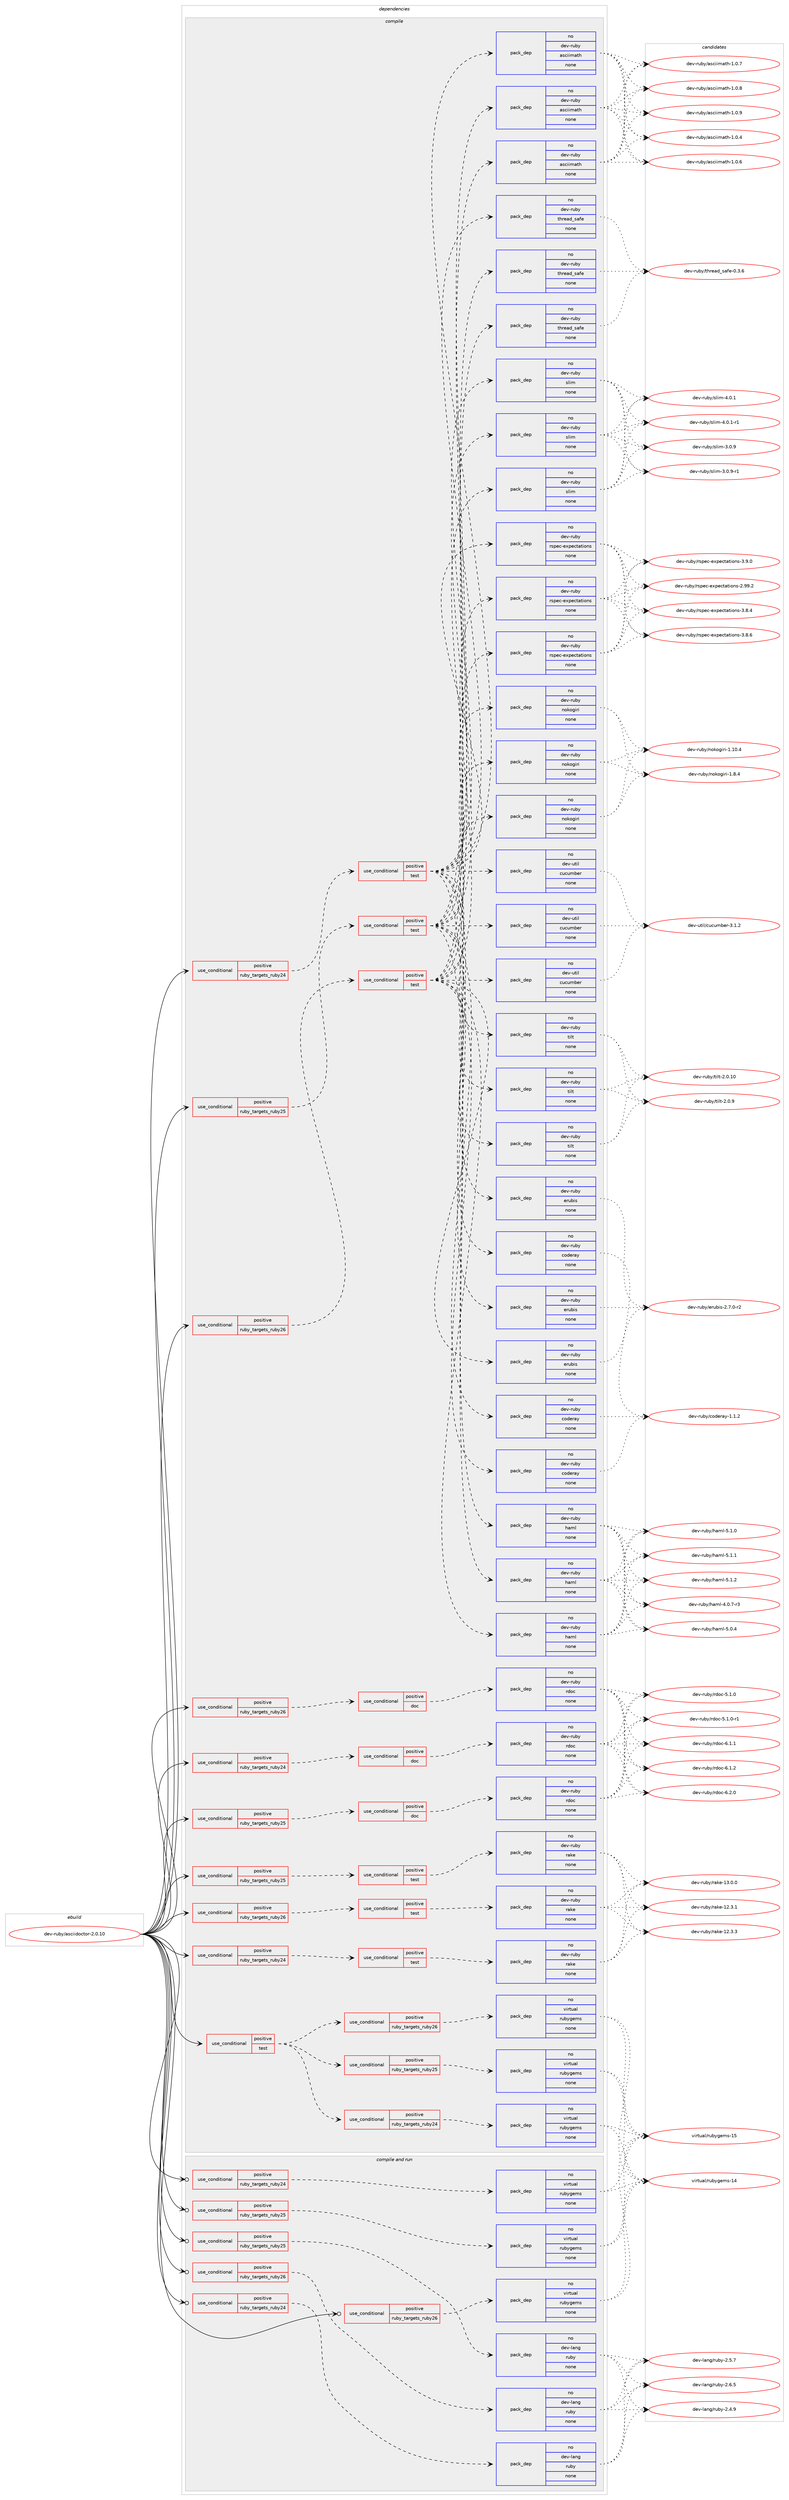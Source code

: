 digraph prolog {

# *************
# Graph options
# *************

newrank=true;
concentrate=true;
compound=true;
graph [rankdir=LR,fontname=Helvetica,fontsize=10,ranksep=1.5];#, ranksep=2.5, nodesep=0.2];
edge  [arrowhead=vee];
node  [fontname=Helvetica,fontsize=10];

# **********
# The ebuild
# **********

subgraph cluster_leftcol {
color=gray;
rank=same;
label=<<i>ebuild</i>>;
id [label="dev-ruby/asciidoctor-2.0.10", color=red, width=4, href="../dev-ruby/asciidoctor-2.0.10.svg"];
}

# ****************
# The dependencies
# ****************

subgraph cluster_midcol {
color=gray;
label=<<i>dependencies</i>>;
subgraph cluster_compile {
fillcolor="#eeeeee";
style=filled;
label=<<i>compile</i>>;
subgraph cond158098 {
dependency676983 [label=<<TABLE BORDER="0" CELLBORDER="1" CELLSPACING="0" CELLPADDING="4"><TR><TD ROWSPAN="3" CELLPADDING="10">use_conditional</TD></TR><TR><TD>positive</TD></TR><TR><TD>ruby_targets_ruby24</TD></TR></TABLE>>, shape=none, color=red];
subgraph cond158099 {
dependency676984 [label=<<TABLE BORDER="0" CELLBORDER="1" CELLSPACING="0" CELLPADDING="4"><TR><TD ROWSPAN="3" CELLPADDING="10">use_conditional</TD></TR><TR><TD>positive</TD></TR><TR><TD>doc</TD></TR></TABLE>>, shape=none, color=red];
subgraph pack506931 {
dependency676985 [label=<<TABLE BORDER="0" CELLBORDER="1" CELLSPACING="0" CELLPADDING="4" WIDTH="220"><TR><TD ROWSPAN="6" CELLPADDING="30">pack_dep</TD></TR><TR><TD WIDTH="110">no</TD></TR><TR><TD>dev-ruby</TD></TR><TR><TD>rdoc</TD></TR><TR><TD>none</TD></TR><TR><TD></TD></TR></TABLE>>, shape=none, color=blue];
}
dependency676984:e -> dependency676985:w [weight=20,style="dashed",arrowhead="vee"];
}
dependency676983:e -> dependency676984:w [weight=20,style="dashed",arrowhead="vee"];
}
id:e -> dependency676983:w [weight=20,style="solid",arrowhead="vee"];
subgraph cond158100 {
dependency676986 [label=<<TABLE BORDER="0" CELLBORDER="1" CELLSPACING="0" CELLPADDING="4"><TR><TD ROWSPAN="3" CELLPADDING="10">use_conditional</TD></TR><TR><TD>positive</TD></TR><TR><TD>ruby_targets_ruby24</TD></TR></TABLE>>, shape=none, color=red];
subgraph cond158101 {
dependency676987 [label=<<TABLE BORDER="0" CELLBORDER="1" CELLSPACING="0" CELLPADDING="4"><TR><TD ROWSPAN="3" CELLPADDING="10">use_conditional</TD></TR><TR><TD>positive</TD></TR><TR><TD>test</TD></TR></TABLE>>, shape=none, color=red];
subgraph pack506932 {
dependency676988 [label=<<TABLE BORDER="0" CELLBORDER="1" CELLSPACING="0" CELLPADDING="4" WIDTH="220"><TR><TD ROWSPAN="6" CELLPADDING="30">pack_dep</TD></TR><TR><TD WIDTH="110">no</TD></TR><TR><TD>dev-ruby</TD></TR><TR><TD>rake</TD></TR><TR><TD>none</TD></TR><TR><TD></TD></TR></TABLE>>, shape=none, color=blue];
}
dependency676987:e -> dependency676988:w [weight=20,style="dashed",arrowhead="vee"];
}
dependency676986:e -> dependency676987:w [weight=20,style="dashed",arrowhead="vee"];
}
id:e -> dependency676986:w [weight=20,style="solid",arrowhead="vee"];
subgraph cond158102 {
dependency676989 [label=<<TABLE BORDER="0" CELLBORDER="1" CELLSPACING="0" CELLPADDING="4"><TR><TD ROWSPAN="3" CELLPADDING="10">use_conditional</TD></TR><TR><TD>positive</TD></TR><TR><TD>ruby_targets_ruby24</TD></TR></TABLE>>, shape=none, color=red];
subgraph cond158103 {
dependency676990 [label=<<TABLE BORDER="0" CELLBORDER="1" CELLSPACING="0" CELLPADDING="4"><TR><TD ROWSPAN="3" CELLPADDING="10">use_conditional</TD></TR><TR><TD>positive</TD></TR><TR><TD>test</TD></TR></TABLE>>, shape=none, color=red];
subgraph pack506933 {
dependency676991 [label=<<TABLE BORDER="0" CELLBORDER="1" CELLSPACING="0" CELLPADDING="4" WIDTH="220"><TR><TD ROWSPAN="6" CELLPADDING="30">pack_dep</TD></TR><TR><TD WIDTH="110">no</TD></TR><TR><TD>dev-util</TD></TR><TR><TD>cucumber</TD></TR><TR><TD>none</TD></TR><TR><TD></TD></TR></TABLE>>, shape=none, color=blue];
}
dependency676990:e -> dependency676991:w [weight=20,style="dashed",arrowhead="vee"];
subgraph pack506934 {
dependency676992 [label=<<TABLE BORDER="0" CELLBORDER="1" CELLSPACING="0" CELLPADDING="4" WIDTH="220"><TR><TD ROWSPAN="6" CELLPADDING="30">pack_dep</TD></TR><TR><TD WIDTH="110">no</TD></TR><TR><TD>dev-ruby</TD></TR><TR><TD>rspec-expectations</TD></TR><TR><TD>none</TD></TR><TR><TD></TD></TR></TABLE>>, shape=none, color=blue];
}
dependency676990:e -> dependency676992:w [weight=20,style="dashed",arrowhead="vee"];
subgraph pack506935 {
dependency676993 [label=<<TABLE BORDER="0" CELLBORDER="1" CELLSPACING="0" CELLPADDING="4" WIDTH="220"><TR><TD ROWSPAN="6" CELLPADDING="30">pack_dep</TD></TR><TR><TD WIDTH="110">no</TD></TR><TR><TD>dev-ruby</TD></TR><TR><TD>asciimath</TD></TR><TR><TD>none</TD></TR><TR><TD></TD></TR></TABLE>>, shape=none, color=blue];
}
dependency676990:e -> dependency676993:w [weight=20,style="dashed",arrowhead="vee"];
subgraph pack506936 {
dependency676994 [label=<<TABLE BORDER="0" CELLBORDER="1" CELLSPACING="0" CELLPADDING="4" WIDTH="220"><TR><TD ROWSPAN="6" CELLPADDING="30">pack_dep</TD></TR><TR><TD WIDTH="110">no</TD></TR><TR><TD>dev-ruby</TD></TR><TR><TD>coderay</TD></TR><TR><TD>none</TD></TR><TR><TD></TD></TR></TABLE>>, shape=none, color=blue];
}
dependency676990:e -> dependency676994:w [weight=20,style="dashed",arrowhead="vee"];
subgraph pack506937 {
dependency676995 [label=<<TABLE BORDER="0" CELLBORDER="1" CELLSPACING="0" CELLPADDING="4" WIDTH="220"><TR><TD ROWSPAN="6" CELLPADDING="30">pack_dep</TD></TR><TR><TD WIDTH="110">no</TD></TR><TR><TD>dev-ruby</TD></TR><TR><TD>erubis</TD></TR><TR><TD>none</TD></TR><TR><TD></TD></TR></TABLE>>, shape=none, color=blue];
}
dependency676990:e -> dependency676995:w [weight=20,style="dashed",arrowhead="vee"];
subgraph pack506938 {
dependency676996 [label=<<TABLE BORDER="0" CELLBORDER="1" CELLSPACING="0" CELLPADDING="4" WIDTH="220"><TR><TD ROWSPAN="6" CELLPADDING="30">pack_dep</TD></TR><TR><TD WIDTH="110">no</TD></TR><TR><TD>dev-ruby</TD></TR><TR><TD>haml</TD></TR><TR><TD>none</TD></TR><TR><TD></TD></TR></TABLE>>, shape=none, color=blue];
}
dependency676990:e -> dependency676996:w [weight=20,style="dashed",arrowhead="vee"];
subgraph pack506939 {
dependency676997 [label=<<TABLE BORDER="0" CELLBORDER="1" CELLSPACING="0" CELLPADDING="4" WIDTH="220"><TR><TD ROWSPAN="6" CELLPADDING="30">pack_dep</TD></TR><TR><TD WIDTH="110">no</TD></TR><TR><TD>dev-ruby</TD></TR><TR><TD>nokogiri</TD></TR><TR><TD>none</TD></TR><TR><TD></TD></TR></TABLE>>, shape=none, color=blue];
}
dependency676990:e -> dependency676997:w [weight=20,style="dashed",arrowhead="vee"];
subgraph pack506940 {
dependency676998 [label=<<TABLE BORDER="0" CELLBORDER="1" CELLSPACING="0" CELLPADDING="4" WIDTH="220"><TR><TD ROWSPAN="6" CELLPADDING="30">pack_dep</TD></TR><TR><TD WIDTH="110">no</TD></TR><TR><TD>dev-ruby</TD></TR><TR><TD>slim</TD></TR><TR><TD>none</TD></TR><TR><TD></TD></TR></TABLE>>, shape=none, color=blue];
}
dependency676990:e -> dependency676998:w [weight=20,style="dashed",arrowhead="vee"];
subgraph pack506941 {
dependency676999 [label=<<TABLE BORDER="0" CELLBORDER="1" CELLSPACING="0" CELLPADDING="4" WIDTH="220"><TR><TD ROWSPAN="6" CELLPADDING="30">pack_dep</TD></TR><TR><TD WIDTH="110">no</TD></TR><TR><TD>dev-ruby</TD></TR><TR><TD>thread_safe</TD></TR><TR><TD>none</TD></TR><TR><TD></TD></TR></TABLE>>, shape=none, color=blue];
}
dependency676990:e -> dependency676999:w [weight=20,style="dashed",arrowhead="vee"];
subgraph pack506942 {
dependency677000 [label=<<TABLE BORDER="0" CELLBORDER="1" CELLSPACING="0" CELLPADDING="4" WIDTH="220"><TR><TD ROWSPAN="6" CELLPADDING="30">pack_dep</TD></TR><TR><TD WIDTH="110">no</TD></TR><TR><TD>dev-ruby</TD></TR><TR><TD>tilt</TD></TR><TR><TD>none</TD></TR><TR><TD></TD></TR></TABLE>>, shape=none, color=blue];
}
dependency676990:e -> dependency677000:w [weight=20,style="dashed",arrowhead="vee"];
}
dependency676989:e -> dependency676990:w [weight=20,style="dashed",arrowhead="vee"];
}
id:e -> dependency676989:w [weight=20,style="solid",arrowhead="vee"];
subgraph cond158104 {
dependency677001 [label=<<TABLE BORDER="0" CELLBORDER="1" CELLSPACING="0" CELLPADDING="4"><TR><TD ROWSPAN="3" CELLPADDING="10">use_conditional</TD></TR><TR><TD>positive</TD></TR><TR><TD>ruby_targets_ruby25</TD></TR></TABLE>>, shape=none, color=red];
subgraph cond158105 {
dependency677002 [label=<<TABLE BORDER="0" CELLBORDER="1" CELLSPACING="0" CELLPADDING="4"><TR><TD ROWSPAN="3" CELLPADDING="10">use_conditional</TD></TR><TR><TD>positive</TD></TR><TR><TD>doc</TD></TR></TABLE>>, shape=none, color=red];
subgraph pack506943 {
dependency677003 [label=<<TABLE BORDER="0" CELLBORDER="1" CELLSPACING="0" CELLPADDING="4" WIDTH="220"><TR><TD ROWSPAN="6" CELLPADDING="30">pack_dep</TD></TR><TR><TD WIDTH="110">no</TD></TR><TR><TD>dev-ruby</TD></TR><TR><TD>rdoc</TD></TR><TR><TD>none</TD></TR><TR><TD></TD></TR></TABLE>>, shape=none, color=blue];
}
dependency677002:e -> dependency677003:w [weight=20,style="dashed",arrowhead="vee"];
}
dependency677001:e -> dependency677002:w [weight=20,style="dashed",arrowhead="vee"];
}
id:e -> dependency677001:w [weight=20,style="solid",arrowhead="vee"];
subgraph cond158106 {
dependency677004 [label=<<TABLE BORDER="0" CELLBORDER="1" CELLSPACING="0" CELLPADDING="4"><TR><TD ROWSPAN="3" CELLPADDING="10">use_conditional</TD></TR><TR><TD>positive</TD></TR><TR><TD>ruby_targets_ruby25</TD></TR></TABLE>>, shape=none, color=red];
subgraph cond158107 {
dependency677005 [label=<<TABLE BORDER="0" CELLBORDER="1" CELLSPACING="0" CELLPADDING="4"><TR><TD ROWSPAN="3" CELLPADDING="10">use_conditional</TD></TR><TR><TD>positive</TD></TR><TR><TD>test</TD></TR></TABLE>>, shape=none, color=red];
subgraph pack506944 {
dependency677006 [label=<<TABLE BORDER="0" CELLBORDER="1" CELLSPACING="0" CELLPADDING="4" WIDTH="220"><TR><TD ROWSPAN="6" CELLPADDING="30">pack_dep</TD></TR><TR><TD WIDTH="110">no</TD></TR><TR><TD>dev-ruby</TD></TR><TR><TD>rake</TD></TR><TR><TD>none</TD></TR><TR><TD></TD></TR></TABLE>>, shape=none, color=blue];
}
dependency677005:e -> dependency677006:w [weight=20,style="dashed",arrowhead="vee"];
}
dependency677004:e -> dependency677005:w [weight=20,style="dashed",arrowhead="vee"];
}
id:e -> dependency677004:w [weight=20,style="solid",arrowhead="vee"];
subgraph cond158108 {
dependency677007 [label=<<TABLE BORDER="0" CELLBORDER="1" CELLSPACING="0" CELLPADDING="4"><TR><TD ROWSPAN="3" CELLPADDING="10">use_conditional</TD></TR><TR><TD>positive</TD></TR><TR><TD>ruby_targets_ruby25</TD></TR></TABLE>>, shape=none, color=red];
subgraph cond158109 {
dependency677008 [label=<<TABLE BORDER="0" CELLBORDER="1" CELLSPACING="0" CELLPADDING="4"><TR><TD ROWSPAN="3" CELLPADDING="10">use_conditional</TD></TR><TR><TD>positive</TD></TR><TR><TD>test</TD></TR></TABLE>>, shape=none, color=red];
subgraph pack506945 {
dependency677009 [label=<<TABLE BORDER="0" CELLBORDER="1" CELLSPACING="0" CELLPADDING="4" WIDTH="220"><TR><TD ROWSPAN="6" CELLPADDING="30">pack_dep</TD></TR><TR><TD WIDTH="110">no</TD></TR><TR><TD>dev-util</TD></TR><TR><TD>cucumber</TD></TR><TR><TD>none</TD></TR><TR><TD></TD></TR></TABLE>>, shape=none, color=blue];
}
dependency677008:e -> dependency677009:w [weight=20,style="dashed",arrowhead="vee"];
subgraph pack506946 {
dependency677010 [label=<<TABLE BORDER="0" CELLBORDER="1" CELLSPACING="0" CELLPADDING="4" WIDTH="220"><TR><TD ROWSPAN="6" CELLPADDING="30">pack_dep</TD></TR><TR><TD WIDTH="110">no</TD></TR><TR><TD>dev-ruby</TD></TR><TR><TD>rspec-expectations</TD></TR><TR><TD>none</TD></TR><TR><TD></TD></TR></TABLE>>, shape=none, color=blue];
}
dependency677008:e -> dependency677010:w [weight=20,style="dashed",arrowhead="vee"];
subgraph pack506947 {
dependency677011 [label=<<TABLE BORDER="0" CELLBORDER="1" CELLSPACING="0" CELLPADDING="4" WIDTH="220"><TR><TD ROWSPAN="6" CELLPADDING="30">pack_dep</TD></TR><TR><TD WIDTH="110">no</TD></TR><TR><TD>dev-ruby</TD></TR><TR><TD>asciimath</TD></TR><TR><TD>none</TD></TR><TR><TD></TD></TR></TABLE>>, shape=none, color=blue];
}
dependency677008:e -> dependency677011:w [weight=20,style="dashed",arrowhead="vee"];
subgraph pack506948 {
dependency677012 [label=<<TABLE BORDER="0" CELLBORDER="1" CELLSPACING="0" CELLPADDING="4" WIDTH="220"><TR><TD ROWSPAN="6" CELLPADDING="30">pack_dep</TD></TR><TR><TD WIDTH="110">no</TD></TR><TR><TD>dev-ruby</TD></TR><TR><TD>coderay</TD></TR><TR><TD>none</TD></TR><TR><TD></TD></TR></TABLE>>, shape=none, color=blue];
}
dependency677008:e -> dependency677012:w [weight=20,style="dashed",arrowhead="vee"];
subgraph pack506949 {
dependency677013 [label=<<TABLE BORDER="0" CELLBORDER="1" CELLSPACING="0" CELLPADDING="4" WIDTH="220"><TR><TD ROWSPAN="6" CELLPADDING="30">pack_dep</TD></TR><TR><TD WIDTH="110">no</TD></TR><TR><TD>dev-ruby</TD></TR><TR><TD>erubis</TD></TR><TR><TD>none</TD></TR><TR><TD></TD></TR></TABLE>>, shape=none, color=blue];
}
dependency677008:e -> dependency677013:w [weight=20,style="dashed",arrowhead="vee"];
subgraph pack506950 {
dependency677014 [label=<<TABLE BORDER="0" CELLBORDER="1" CELLSPACING="0" CELLPADDING="4" WIDTH="220"><TR><TD ROWSPAN="6" CELLPADDING="30">pack_dep</TD></TR><TR><TD WIDTH="110">no</TD></TR><TR><TD>dev-ruby</TD></TR><TR><TD>haml</TD></TR><TR><TD>none</TD></TR><TR><TD></TD></TR></TABLE>>, shape=none, color=blue];
}
dependency677008:e -> dependency677014:w [weight=20,style="dashed",arrowhead="vee"];
subgraph pack506951 {
dependency677015 [label=<<TABLE BORDER="0" CELLBORDER="1" CELLSPACING="0" CELLPADDING="4" WIDTH="220"><TR><TD ROWSPAN="6" CELLPADDING="30">pack_dep</TD></TR><TR><TD WIDTH="110">no</TD></TR><TR><TD>dev-ruby</TD></TR><TR><TD>nokogiri</TD></TR><TR><TD>none</TD></TR><TR><TD></TD></TR></TABLE>>, shape=none, color=blue];
}
dependency677008:e -> dependency677015:w [weight=20,style="dashed",arrowhead="vee"];
subgraph pack506952 {
dependency677016 [label=<<TABLE BORDER="0" CELLBORDER="1" CELLSPACING="0" CELLPADDING="4" WIDTH="220"><TR><TD ROWSPAN="6" CELLPADDING="30">pack_dep</TD></TR><TR><TD WIDTH="110">no</TD></TR><TR><TD>dev-ruby</TD></TR><TR><TD>slim</TD></TR><TR><TD>none</TD></TR><TR><TD></TD></TR></TABLE>>, shape=none, color=blue];
}
dependency677008:e -> dependency677016:w [weight=20,style="dashed",arrowhead="vee"];
subgraph pack506953 {
dependency677017 [label=<<TABLE BORDER="0" CELLBORDER="1" CELLSPACING="0" CELLPADDING="4" WIDTH="220"><TR><TD ROWSPAN="6" CELLPADDING="30">pack_dep</TD></TR><TR><TD WIDTH="110">no</TD></TR><TR><TD>dev-ruby</TD></TR><TR><TD>thread_safe</TD></TR><TR><TD>none</TD></TR><TR><TD></TD></TR></TABLE>>, shape=none, color=blue];
}
dependency677008:e -> dependency677017:w [weight=20,style="dashed",arrowhead="vee"];
subgraph pack506954 {
dependency677018 [label=<<TABLE BORDER="0" CELLBORDER="1" CELLSPACING="0" CELLPADDING="4" WIDTH="220"><TR><TD ROWSPAN="6" CELLPADDING="30">pack_dep</TD></TR><TR><TD WIDTH="110">no</TD></TR><TR><TD>dev-ruby</TD></TR><TR><TD>tilt</TD></TR><TR><TD>none</TD></TR><TR><TD></TD></TR></TABLE>>, shape=none, color=blue];
}
dependency677008:e -> dependency677018:w [weight=20,style="dashed",arrowhead="vee"];
}
dependency677007:e -> dependency677008:w [weight=20,style="dashed",arrowhead="vee"];
}
id:e -> dependency677007:w [weight=20,style="solid",arrowhead="vee"];
subgraph cond158110 {
dependency677019 [label=<<TABLE BORDER="0" CELLBORDER="1" CELLSPACING="0" CELLPADDING="4"><TR><TD ROWSPAN="3" CELLPADDING="10">use_conditional</TD></TR><TR><TD>positive</TD></TR><TR><TD>ruby_targets_ruby26</TD></TR></TABLE>>, shape=none, color=red];
subgraph cond158111 {
dependency677020 [label=<<TABLE BORDER="0" CELLBORDER="1" CELLSPACING="0" CELLPADDING="4"><TR><TD ROWSPAN="3" CELLPADDING="10">use_conditional</TD></TR><TR><TD>positive</TD></TR><TR><TD>doc</TD></TR></TABLE>>, shape=none, color=red];
subgraph pack506955 {
dependency677021 [label=<<TABLE BORDER="0" CELLBORDER="1" CELLSPACING="0" CELLPADDING="4" WIDTH="220"><TR><TD ROWSPAN="6" CELLPADDING="30">pack_dep</TD></TR><TR><TD WIDTH="110">no</TD></TR><TR><TD>dev-ruby</TD></TR><TR><TD>rdoc</TD></TR><TR><TD>none</TD></TR><TR><TD></TD></TR></TABLE>>, shape=none, color=blue];
}
dependency677020:e -> dependency677021:w [weight=20,style="dashed",arrowhead="vee"];
}
dependency677019:e -> dependency677020:w [weight=20,style="dashed",arrowhead="vee"];
}
id:e -> dependency677019:w [weight=20,style="solid",arrowhead="vee"];
subgraph cond158112 {
dependency677022 [label=<<TABLE BORDER="0" CELLBORDER="1" CELLSPACING="0" CELLPADDING="4"><TR><TD ROWSPAN="3" CELLPADDING="10">use_conditional</TD></TR><TR><TD>positive</TD></TR><TR><TD>ruby_targets_ruby26</TD></TR></TABLE>>, shape=none, color=red];
subgraph cond158113 {
dependency677023 [label=<<TABLE BORDER="0" CELLBORDER="1" CELLSPACING="0" CELLPADDING="4"><TR><TD ROWSPAN="3" CELLPADDING="10">use_conditional</TD></TR><TR><TD>positive</TD></TR><TR><TD>test</TD></TR></TABLE>>, shape=none, color=red];
subgraph pack506956 {
dependency677024 [label=<<TABLE BORDER="0" CELLBORDER="1" CELLSPACING="0" CELLPADDING="4" WIDTH="220"><TR><TD ROWSPAN="6" CELLPADDING="30">pack_dep</TD></TR><TR><TD WIDTH="110">no</TD></TR><TR><TD>dev-ruby</TD></TR><TR><TD>rake</TD></TR><TR><TD>none</TD></TR><TR><TD></TD></TR></TABLE>>, shape=none, color=blue];
}
dependency677023:e -> dependency677024:w [weight=20,style="dashed",arrowhead="vee"];
}
dependency677022:e -> dependency677023:w [weight=20,style="dashed",arrowhead="vee"];
}
id:e -> dependency677022:w [weight=20,style="solid",arrowhead="vee"];
subgraph cond158114 {
dependency677025 [label=<<TABLE BORDER="0" CELLBORDER="1" CELLSPACING="0" CELLPADDING="4"><TR><TD ROWSPAN="3" CELLPADDING="10">use_conditional</TD></TR><TR><TD>positive</TD></TR><TR><TD>ruby_targets_ruby26</TD></TR></TABLE>>, shape=none, color=red];
subgraph cond158115 {
dependency677026 [label=<<TABLE BORDER="0" CELLBORDER="1" CELLSPACING="0" CELLPADDING="4"><TR><TD ROWSPAN="3" CELLPADDING="10">use_conditional</TD></TR><TR><TD>positive</TD></TR><TR><TD>test</TD></TR></TABLE>>, shape=none, color=red];
subgraph pack506957 {
dependency677027 [label=<<TABLE BORDER="0" CELLBORDER="1" CELLSPACING="0" CELLPADDING="4" WIDTH="220"><TR><TD ROWSPAN="6" CELLPADDING="30">pack_dep</TD></TR><TR><TD WIDTH="110">no</TD></TR><TR><TD>dev-util</TD></TR><TR><TD>cucumber</TD></TR><TR><TD>none</TD></TR><TR><TD></TD></TR></TABLE>>, shape=none, color=blue];
}
dependency677026:e -> dependency677027:w [weight=20,style="dashed",arrowhead="vee"];
subgraph pack506958 {
dependency677028 [label=<<TABLE BORDER="0" CELLBORDER="1" CELLSPACING="0" CELLPADDING="4" WIDTH="220"><TR><TD ROWSPAN="6" CELLPADDING="30">pack_dep</TD></TR><TR><TD WIDTH="110">no</TD></TR><TR><TD>dev-ruby</TD></TR><TR><TD>rspec-expectations</TD></TR><TR><TD>none</TD></TR><TR><TD></TD></TR></TABLE>>, shape=none, color=blue];
}
dependency677026:e -> dependency677028:w [weight=20,style="dashed",arrowhead="vee"];
subgraph pack506959 {
dependency677029 [label=<<TABLE BORDER="0" CELLBORDER="1" CELLSPACING="0" CELLPADDING="4" WIDTH="220"><TR><TD ROWSPAN="6" CELLPADDING="30">pack_dep</TD></TR><TR><TD WIDTH="110">no</TD></TR><TR><TD>dev-ruby</TD></TR><TR><TD>asciimath</TD></TR><TR><TD>none</TD></TR><TR><TD></TD></TR></TABLE>>, shape=none, color=blue];
}
dependency677026:e -> dependency677029:w [weight=20,style="dashed",arrowhead="vee"];
subgraph pack506960 {
dependency677030 [label=<<TABLE BORDER="0" CELLBORDER="1" CELLSPACING="0" CELLPADDING="4" WIDTH="220"><TR><TD ROWSPAN="6" CELLPADDING="30">pack_dep</TD></TR><TR><TD WIDTH="110">no</TD></TR><TR><TD>dev-ruby</TD></TR><TR><TD>coderay</TD></TR><TR><TD>none</TD></TR><TR><TD></TD></TR></TABLE>>, shape=none, color=blue];
}
dependency677026:e -> dependency677030:w [weight=20,style="dashed",arrowhead="vee"];
subgraph pack506961 {
dependency677031 [label=<<TABLE BORDER="0" CELLBORDER="1" CELLSPACING="0" CELLPADDING="4" WIDTH="220"><TR><TD ROWSPAN="6" CELLPADDING="30">pack_dep</TD></TR><TR><TD WIDTH="110">no</TD></TR><TR><TD>dev-ruby</TD></TR><TR><TD>erubis</TD></TR><TR><TD>none</TD></TR><TR><TD></TD></TR></TABLE>>, shape=none, color=blue];
}
dependency677026:e -> dependency677031:w [weight=20,style="dashed",arrowhead="vee"];
subgraph pack506962 {
dependency677032 [label=<<TABLE BORDER="0" CELLBORDER="1" CELLSPACING="0" CELLPADDING="4" WIDTH="220"><TR><TD ROWSPAN="6" CELLPADDING="30">pack_dep</TD></TR><TR><TD WIDTH="110">no</TD></TR><TR><TD>dev-ruby</TD></TR><TR><TD>haml</TD></TR><TR><TD>none</TD></TR><TR><TD></TD></TR></TABLE>>, shape=none, color=blue];
}
dependency677026:e -> dependency677032:w [weight=20,style="dashed",arrowhead="vee"];
subgraph pack506963 {
dependency677033 [label=<<TABLE BORDER="0" CELLBORDER="1" CELLSPACING="0" CELLPADDING="4" WIDTH="220"><TR><TD ROWSPAN="6" CELLPADDING="30">pack_dep</TD></TR><TR><TD WIDTH="110">no</TD></TR><TR><TD>dev-ruby</TD></TR><TR><TD>nokogiri</TD></TR><TR><TD>none</TD></TR><TR><TD></TD></TR></TABLE>>, shape=none, color=blue];
}
dependency677026:e -> dependency677033:w [weight=20,style="dashed",arrowhead="vee"];
subgraph pack506964 {
dependency677034 [label=<<TABLE BORDER="0" CELLBORDER="1" CELLSPACING="0" CELLPADDING="4" WIDTH="220"><TR><TD ROWSPAN="6" CELLPADDING="30">pack_dep</TD></TR><TR><TD WIDTH="110">no</TD></TR><TR><TD>dev-ruby</TD></TR><TR><TD>slim</TD></TR><TR><TD>none</TD></TR><TR><TD></TD></TR></TABLE>>, shape=none, color=blue];
}
dependency677026:e -> dependency677034:w [weight=20,style="dashed",arrowhead="vee"];
subgraph pack506965 {
dependency677035 [label=<<TABLE BORDER="0" CELLBORDER="1" CELLSPACING="0" CELLPADDING="4" WIDTH="220"><TR><TD ROWSPAN="6" CELLPADDING="30">pack_dep</TD></TR><TR><TD WIDTH="110">no</TD></TR><TR><TD>dev-ruby</TD></TR><TR><TD>thread_safe</TD></TR><TR><TD>none</TD></TR><TR><TD></TD></TR></TABLE>>, shape=none, color=blue];
}
dependency677026:e -> dependency677035:w [weight=20,style="dashed",arrowhead="vee"];
subgraph pack506966 {
dependency677036 [label=<<TABLE BORDER="0" CELLBORDER="1" CELLSPACING="0" CELLPADDING="4" WIDTH="220"><TR><TD ROWSPAN="6" CELLPADDING="30">pack_dep</TD></TR><TR><TD WIDTH="110">no</TD></TR><TR><TD>dev-ruby</TD></TR><TR><TD>tilt</TD></TR><TR><TD>none</TD></TR><TR><TD></TD></TR></TABLE>>, shape=none, color=blue];
}
dependency677026:e -> dependency677036:w [weight=20,style="dashed",arrowhead="vee"];
}
dependency677025:e -> dependency677026:w [weight=20,style="dashed",arrowhead="vee"];
}
id:e -> dependency677025:w [weight=20,style="solid",arrowhead="vee"];
subgraph cond158116 {
dependency677037 [label=<<TABLE BORDER="0" CELLBORDER="1" CELLSPACING="0" CELLPADDING="4"><TR><TD ROWSPAN="3" CELLPADDING="10">use_conditional</TD></TR><TR><TD>positive</TD></TR><TR><TD>test</TD></TR></TABLE>>, shape=none, color=red];
subgraph cond158117 {
dependency677038 [label=<<TABLE BORDER="0" CELLBORDER="1" CELLSPACING="0" CELLPADDING="4"><TR><TD ROWSPAN="3" CELLPADDING="10">use_conditional</TD></TR><TR><TD>positive</TD></TR><TR><TD>ruby_targets_ruby24</TD></TR></TABLE>>, shape=none, color=red];
subgraph pack506967 {
dependency677039 [label=<<TABLE BORDER="0" CELLBORDER="1" CELLSPACING="0" CELLPADDING="4" WIDTH="220"><TR><TD ROWSPAN="6" CELLPADDING="30">pack_dep</TD></TR><TR><TD WIDTH="110">no</TD></TR><TR><TD>virtual</TD></TR><TR><TD>rubygems</TD></TR><TR><TD>none</TD></TR><TR><TD></TD></TR></TABLE>>, shape=none, color=blue];
}
dependency677038:e -> dependency677039:w [weight=20,style="dashed",arrowhead="vee"];
}
dependency677037:e -> dependency677038:w [weight=20,style="dashed",arrowhead="vee"];
subgraph cond158118 {
dependency677040 [label=<<TABLE BORDER="0" CELLBORDER="1" CELLSPACING="0" CELLPADDING="4"><TR><TD ROWSPAN="3" CELLPADDING="10">use_conditional</TD></TR><TR><TD>positive</TD></TR><TR><TD>ruby_targets_ruby25</TD></TR></TABLE>>, shape=none, color=red];
subgraph pack506968 {
dependency677041 [label=<<TABLE BORDER="0" CELLBORDER="1" CELLSPACING="0" CELLPADDING="4" WIDTH="220"><TR><TD ROWSPAN="6" CELLPADDING="30">pack_dep</TD></TR><TR><TD WIDTH="110">no</TD></TR><TR><TD>virtual</TD></TR><TR><TD>rubygems</TD></TR><TR><TD>none</TD></TR><TR><TD></TD></TR></TABLE>>, shape=none, color=blue];
}
dependency677040:e -> dependency677041:w [weight=20,style="dashed",arrowhead="vee"];
}
dependency677037:e -> dependency677040:w [weight=20,style="dashed",arrowhead="vee"];
subgraph cond158119 {
dependency677042 [label=<<TABLE BORDER="0" CELLBORDER="1" CELLSPACING="0" CELLPADDING="4"><TR><TD ROWSPAN="3" CELLPADDING="10">use_conditional</TD></TR><TR><TD>positive</TD></TR><TR><TD>ruby_targets_ruby26</TD></TR></TABLE>>, shape=none, color=red];
subgraph pack506969 {
dependency677043 [label=<<TABLE BORDER="0" CELLBORDER="1" CELLSPACING="0" CELLPADDING="4" WIDTH="220"><TR><TD ROWSPAN="6" CELLPADDING="30">pack_dep</TD></TR><TR><TD WIDTH="110">no</TD></TR><TR><TD>virtual</TD></TR><TR><TD>rubygems</TD></TR><TR><TD>none</TD></TR><TR><TD></TD></TR></TABLE>>, shape=none, color=blue];
}
dependency677042:e -> dependency677043:w [weight=20,style="dashed",arrowhead="vee"];
}
dependency677037:e -> dependency677042:w [weight=20,style="dashed",arrowhead="vee"];
}
id:e -> dependency677037:w [weight=20,style="solid",arrowhead="vee"];
}
subgraph cluster_compileandrun {
fillcolor="#eeeeee";
style=filled;
label=<<i>compile and run</i>>;
subgraph cond158120 {
dependency677044 [label=<<TABLE BORDER="0" CELLBORDER="1" CELLSPACING="0" CELLPADDING="4"><TR><TD ROWSPAN="3" CELLPADDING="10">use_conditional</TD></TR><TR><TD>positive</TD></TR><TR><TD>ruby_targets_ruby24</TD></TR></TABLE>>, shape=none, color=red];
subgraph pack506970 {
dependency677045 [label=<<TABLE BORDER="0" CELLBORDER="1" CELLSPACING="0" CELLPADDING="4" WIDTH="220"><TR><TD ROWSPAN="6" CELLPADDING="30">pack_dep</TD></TR><TR><TD WIDTH="110">no</TD></TR><TR><TD>dev-lang</TD></TR><TR><TD>ruby</TD></TR><TR><TD>none</TD></TR><TR><TD></TD></TR></TABLE>>, shape=none, color=blue];
}
dependency677044:e -> dependency677045:w [weight=20,style="dashed",arrowhead="vee"];
}
id:e -> dependency677044:w [weight=20,style="solid",arrowhead="odotvee"];
subgraph cond158121 {
dependency677046 [label=<<TABLE BORDER="0" CELLBORDER="1" CELLSPACING="0" CELLPADDING="4"><TR><TD ROWSPAN="3" CELLPADDING="10">use_conditional</TD></TR><TR><TD>positive</TD></TR><TR><TD>ruby_targets_ruby24</TD></TR></TABLE>>, shape=none, color=red];
subgraph pack506971 {
dependency677047 [label=<<TABLE BORDER="0" CELLBORDER="1" CELLSPACING="0" CELLPADDING="4" WIDTH="220"><TR><TD ROWSPAN="6" CELLPADDING="30">pack_dep</TD></TR><TR><TD WIDTH="110">no</TD></TR><TR><TD>virtual</TD></TR><TR><TD>rubygems</TD></TR><TR><TD>none</TD></TR><TR><TD></TD></TR></TABLE>>, shape=none, color=blue];
}
dependency677046:e -> dependency677047:w [weight=20,style="dashed",arrowhead="vee"];
}
id:e -> dependency677046:w [weight=20,style="solid",arrowhead="odotvee"];
subgraph cond158122 {
dependency677048 [label=<<TABLE BORDER="0" CELLBORDER="1" CELLSPACING="0" CELLPADDING="4"><TR><TD ROWSPAN="3" CELLPADDING="10">use_conditional</TD></TR><TR><TD>positive</TD></TR><TR><TD>ruby_targets_ruby25</TD></TR></TABLE>>, shape=none, color=red];
subgraph pack506972 {
dependency677049 [label=<<TABLE BORDER="0" CELLBORDER="1" CELLSPACING="0" CELLPADDING="4" WIDTH="220"><TR><TD ROWSPAN="6" CELLPADDING="30">pack_dep</TD></TR><TR><TD WIDTH="110">no</TD></TR><TR><TD>dev-lang</TD></TR><TR><TD>ruby</TD></TR><TR><TD>none</TD></TR><TR><TD></TD></TR></TABLE>>, shape=none, color=blue];
}
dependency677048:e -> dependency677049:w [weight=20,style="dashed",arrowhead="vee"];
}
id:e -> dependency677048:w [weight=20,style="solid",arrowhead="odotvee"];
subgraph cond158123 {
dependency677050 [label=<<TABLE BORDER="0" CELLBORDER="1" CELLSPACING="0" CELLPADDING="4"><TR><TD ROWSPAN="3" CELLPADDING="10">use_conditional</TD></TR><TR><TD>positive</TD></TR><TR><TD>ruby_targets_ruby25</TD></TR></TABLE>>, shape=none, color=red];
subgraph pack506973 {
dependency677051 [label=<<TABLE BORDER="0" CELLBORDER="1" CELLSPACING="0" CELLPADDING="4" WIDTH="220"><TR><TD ROWSPAN="6" CELLPADDING="30">pack_dep</TD></TR><TR><TD WIDTH="110">no</TD></TR><TR><TD>virtual</TD></TR><TR><TD>rubygems</TD></TR><TR><TD>none</TD></TR><TR><TD></TD></TR></TABLE>>, shape=none, color=blue];
}
dependency677050:e -> dependency677051:w [weight=20,style="dashed",arrowhead="vee"];
}
id:e -> dependency677050:w [weight=20,style="solid",arrowhead="odotvee"];
subgraph cond158124 {
dependency677052 [label=<<TABLE BORDER="0" CELLBORDER="1" CELLSPACING="0" CELLPADDING="4"><TR><TD ROWSPAN="3" CELLPADDING="10">use_conditional</TD></TR><TR><TD>positive</TD></TR><TR><TD>ruby_targets_ruby26</TD></TR></TABLE>>, shape=none, color=red];
subgraph pack506974 {
dependency677053 [label=<<TABLE BORDER="0" CELLBORDER="1" CELLSPACING="0" CELLPADDING="4" WIDTH="220"><TR><TD ROWSPAN="6" CELLPADDING="30">pack_dep</TD></TR><TR><TD WIDTH="110">no</TD></TR><TR><TD>dev-lang</TD></TR><TR><TD>ruby</TD></TR><TR><TD>none</TD></TR><TR><TD></TD></TR></TABLE>>, shape=none, color=blue];
}
dependency677052:e -> dependency677053:w [weight=20,style="dashed",arrowhead="vee"];
}
id:e -> dependency677052:w [weight=20,style="solid",arrowhead="odotvee"];
subgraph cond158125 {
dependency677054 [label=<<TABLE BORDER="0" CELLBORDER="1" CELLSPACING="0" CELLPADDING="4"><TR><TD ROWSPAN="3" CELLPADDING="10">use_conditional</TD></TR><TR><TD>positive</TD></TR><TR><TD>ruby_targets_ruby26</TD></TR></TABLE>>, shape=none, color=red];
subgraph pack506975 {
dependency677055 [label=<<TABLE BORDER="0" CELLBORDER="1" CELLSPACING="0" CELLPADDING="4" WIDTH="220"><TR><TD ROWSPAN="6" CELLPADDING="30">pack_dep</TD></TR><TR><TD WIDTH="110">no</TD></TR><TR><TD>virtual</TD></TR><TR><TD>rubygems</TD></TR><TR><TD>none</TD></TR><TR><TD></TD></TR></TABLE>>, shape=none, color=blue];
}
dependency677054:e -> dependency677055:w [weight=20,style="dashed",arrowhead="vee"];
}
id:e -> dependency677054:w [weight=20,style="solid",arrowhead="odotvee"];
}
subgraph cluster_run {
fillcolor="#eeeeee";
style=filled;
label=<<i>run</i>>;
}
}

# **************
# The candidates
# **************

subgraph cluster_choices {
rank=same;
color=gray;
label=<<i>candidates</i>>;

subgraph choice506931 {
color=black;
nodesep=1;
choice10010111845114117981214711410011199455346494648 [label="dev-ruby/rdoc-5.1.0", color=red, width=4,href="../dev-ruby/rdoc-5.1.0.svg"];
choice100101118451141179812147114100111994553464946484511449 [label="dev-ruby/rdoc-5.1.0-r1", color=red, width=4,href="../dev-ruby/rdoc-5.1.0-r1.svg"];
choice10010111845114117981214711410011199455446494649 [label="dev-ruby/rdoc-6.1.1", color=red, width=4,href="../dev-ruby/rdoc-6.1.1.svg"];
choice10010111845114117981214711410011199455446494650 [label="dev-ruby/rdoc-6.1.2", color=red, width=4,href="../dev-ruby/rdoc-6.1.2.svg"];
choice10010111845114117981214711410011199455446504648 [label="dev-ruby/rdoc-6.2.0", color=red, width=4,href="../dev-ruby/rdoc-6.2.0.svg"];
dependency676985:e -> choice10010111845114117981214711410011199455346494648:w [style=dotted,weight="100"];
dependency676985:e -> choice100101118451141179812147114100111994553464946484511449:w [style=dotted,weight="100"];
dependency676985:e -> choice10010111845114117981214711410011199455446494649:w [style=dotted,weight="100"];
dependency676985:e -> choice10010111845114117981214711410011199455446494650:w [style=dotted,weight="100"];
dependency676985:e -> choice10010111845114117981214711410011199455446504648:w [style=dotted,weight="100"];
}
subgraph choice506932 {
color=black;
nodesep=1;
choice1001011184511411798121471149710710145495046514649 [label="dev-ruby/rake-12.3.1", color=red, width=4,href="../dev-ruby/rake-12.3.1.svg"];
choice1001011184511411798121471149710710145495046514651 [label="dev-ruby/rake-12.3.3", color=red, width=4,href="../dev-ruby/rake-12.3.3.svg"];
choice1001011184511411798121471149710710145495146484648 [label="dev-ruby/rake-13.0.0", color=red, width=4,href="../dev-ruby/rake-13.0.0.svg"];
dependency676988:e -> choice1001011184511411798121471149710710145495046514649:w [style=dotted,weight="100"];
dependency676988:e -> choice1001011184511411798121471149710710145495046514651:w [style=dotted,weight="100"];
dependency676988:e -> choice1001011184511411798121471149710710145495146484648:w [style=dotted,weight="100"];
}
subgraph choice506933 {
color=black;
nodesep=1;
choice1001011184511711610510847991179911710998101114455146494650 [label="dev-util/cucumber-3.1.2", color=red, width=4,href="../dev-util/cucumber-3.1.2.svg"];
dependency676991:e -> choice1001011184511711610510847991179911710998101114455146494650:w [style=dotted,weight="100"];
}
subgraph choice506934 {
color=black;
nodesep=1;
choice1001011184511411798121471141151121019945101120112101991169711610511111011545504657574650 [label="dev-ruby/rspec-expectations-2.99.2", color=red, width=4,href="../dev-ruby/rspec-expectations-2.99.2.svg"];
choice10010111845114117981214711411511210199451011201121019911697116105111110115455146564652 [label="dev-ruby/rspec-expectations-3.8.4", color=red, width=4,href="../dev-ruby/rspec-expectations-3.8.4.svg"];
choice10010111845114117981214711411511210199451011201121019911697116105111110115455146564654 [label="dev-ruby/rspec-expectations-3.8.6", color=red, width=4,href="../dev-ruby/rspec-expectations-3.8.6.svg"];
choice10010111845114117981214711411511210199451011201121019911697116105111110115455146574648 [label="dev-ruby/rspec-expectations-3.9.0", color=red, width=4,href="../dev-ruby/rspec-expectations-3.9.0.svg"];
dependency676992:e -> choice1001011184511411798121471141151121019945101120112101991169711610511111011545504657574650:w [style=dotted,weight="100"];
dependency676992:e -> choice10010111845114117981214711411511210199451011201121019911697116105111110115455146564652:w [style=dotted,weight="100"];
dependency676992:e -> choice10010111845114117981214711411511210199451011201121019911697116105111110115455146564654:w [style=dotted,weight="100"];
dependency676992:e -> choice10010111845114117981214711411511210199451011201121019911697116105111110115455146574648:w [style=dotted,weight="100"];
}
subgraph choice506935 {
color=black;
nodesep=1;
choice100101118451141179812147971159910510510997116104454946484652 [label="dev-ruby/asciimath-1.0.4", color=red, width=4,href="../dev-ruby/asciimath-1.0.4.svg"];
choice100101118451141179812147971159910510510997116104454946484654 [label="dev-ruby/asciimath-1.0.6", color=red, width=4,href="../dev-ruby/asciimath-1.0.6.svg"];
choice100101118451141179812147971159910510510997116104454946484655 [label="dev-ruby/asciimath-1.0.7", color=red, width=4,href="../dev-ruby/asciimath-1.0.7.svg"];
choice100101118451141179812147971159910510510997116104454946484656 [label="dev-ruby/asciimath-1.0.8", color=red, width=4,href="../dev-ruby/asciimath-1.0.8.svg"];
choice100101118451141179812147971159910510510997116104454946484657 [label="dev-ruby/asciimath-1.0.9", color=red, width=4,href="../dev-ruby/asciimath-1.0.9.svg"];
dependency676993:e -> choice100101118451141179812147971159910510510997116104454946484652:w [style=dotted,weight="100"];
dependency676993:e -> choice100101118451141179812147971159910510510997116104454946484654:w [style=dotted,weight="100"];
dependency676993:e -> choice100101118451141179812147971159910510510997116104454946484655:w [style=dotted,weight="100"];
dependency676993:e -> choice100101118451141179812147971159910510510997116104454946484656:w [style=dotted,weight="100"];
dependency676993:e -> choice100101118451141179812147971159910510510997116104454946484657:w [style=dotted,weight="100"];
}
subgraph choice506936 {
color=black;
nodesep=1;
choice1001011184511411798121479911110010111497121454946494650 [label="dev-ruby/coderay-1.1.2", color=red, width=4,href="../dev-ruby/coderay-1.1.2.svg"];
dependency676994:e -> choice1001011184511411798121479911110010111497121454946494650:w [style=dotted,weight="100"];
}
subgraph choice506937 {
color=black;
nodesep=1;
choice100101118451141179812147101114117981051154550465546484511450 [label="dev-ruby/erubis-2.7.0-r2", color=red, width=4,href="../dev-ruby/erubis-2.7.0-r2.svg"];
dependency676995:e -> choice100101118451141179812147101114117981051154550465546484511450:w [style=dotted,weight="100"];
}
subgraph choice506938 {
color=black;
nodesep=1;
choice100101118451141179812147104971091084552464846554511451 [label="dev-ruby/haml-4.0.7-r3", color=red, width=4,href="../dev-ruby/haml-4.0.7-r3.svg"];
choice10010111845114117981214710497109108455346484652 [label="dev-ruby/haml-5.0.4", color=red, width=4,href="../dev-ruby/haml-5.0.4.svg"];
choice10010111845114117981214710497109108455346494648 [label="dev-ruby/haml-5.1.0", color=red, width=4,href="../dev-ruby/haml-5.1.0.svg"];
choice10010111845114117981214710497109108455346494649 [label="dev-ruby/haml-5.1.1", color=red, width=4,href="../dev-ruby/haml-5.1.1.svg"];
choice10010111845114117981214710497109108455346494650 [label="dev-ruby/haml-5.1.2", color=red, width=4,href="../dev-ruby/haml-5.1.2.svg"];
dependency676996:e -> choice100101118451141179812147104971091084552464846554511451:w [style=dotted,weight="100"];
dependency676996:e -> choice10010111845114117981214710497109108455346484652:w [style=dotted,weight="100"];
dependency676996:e -> choice10010111845114117981214710497109108455346494648:w [style=dotted,weight="100"];
dependency676996:e -> choice10010111845114117981214710497109108455346494649:w [style=dotted,weight="100"];
dependency676996:e -> choice10010111845114117981214710497109108455346494650:w [style=dotted,weight="100"];
}
subgraph choice506939 {
color=black;
nodesep=1;
choice10010111845114117981214711011110711110310511410545494649484652 [label="dev-ruby/nokogiri-1.10.4", color=red, width=4,href="../dev-ruby/nokogiri-1.10.4.svg"];
choice100101118451141179812147110111107111103105114105454946564652 [label="dev-ruby/nokogiri-1.8.4", color=red, width=4,href="../dev-ruby/nokogiri-1.8.4.svg"];
dependency676997:e -> choice10010111845114117981214711011110711110310511410545494649484652:w [style=dotted,weight="100"];
dependency676997:e -> choice100101118451141179812147110111107111103105114105454946564652:w [style=dotted,weight="100"];
}
subgraph choice506940 {
color=black;
nodesep=1;
choice100101118451141179812147115108105109455146484657 [label="dev-ruby/slim-3.0.9", color=red, width=4,href="../dev-ruby/slim-3.0.9.svg"];
choice1001011184511411798121471151081051094551464846574511449 [label="dev-ruby/slim-3.0.9-r1", color=red, width=4,href="../dev-ruby/slim-3.0.9-r1.svg"];
choice100101118451141179812147115108105109455246484649 [label="dev-ruby/slim-4.0.1", color=red, width=4,href="../dev-ruby/slim-4.0.1.svg"];
choice1001011184511411798121471151081051094552464846494511449 [label="dev-ruby/slim-4.0.1-r1", color=red, width=4,href="../dev-ruby/slim-4.0.1-r1.svg"];
dependency676998:e -> choice100101118451141179812147115108105109455146484657:w [style=dotted,weight="100"];
dependency676998:e -> choice1001011184511411798121471151081051094551464846574511449:w [style=dotted,weight="100"];
dependency676998:e -> choice100101118451141179812147115108105109455246484649:w [style=dotted,weight="100"];
dependency676998:e -> choice1001011184511411798121471151081051094552464846494511449:w [style=dotted,weight="100"];
}
subgraph choice506941 {
color=black;
nodesep=1;
choice100101118451141179812147116104114101971009511597102101454846514654 [label="dev-ruby/thread_safe-0.3.6", color=red, width=4,href="../dev-ruby/thread_safe-0.3.6.svg"];
dependency676999:e -> choice100101118451141179812147116104114101971009511597102101454846514654:w [style=dotted,weight="100"];
}
subgraph choice506942 {
color=black;
nodesep=1;
choice10010111845114117981214711610510811645504648464948 [label="dev-ruby/tilt-2.0.10", color=red, width=4,href="../dev-ruby/tilt-2.0.10.svg"];
choice100101118451141179812147116105108116455046484657 [label="dev-ruby/tilt-2.0.9", color=red, width=4,href="../dev-ruby/tilt-2.0.9.svg"];
dependency677000:e -> choice10010111845114117981214711610510811645504648464948:w [style=dotted,weight="100"];
dependency677000:e -> choice100101118451141179812147116105108116455046484657:w [style=dotted,weight="100"];
}
subgraph choice506943 {
color=black;
nodesep=1;
choice10010111845114117981214711410011199455346494648 [label="dev-ruby/rdoc-5.1.0", color=red, width=4,href="../dev-ruby/rdoc-5.1.0.svg"];
choice100101118451141179812147114100111994553464946484511449 [label="dev-ruby/rdoc-5.1.0-r1", color=red, width=4,href="../dev-ruby/rdoc-5.1.0-r1.svg"];
choice10010111845114117981214711410011199455446494649 [label="dev-ruby/rdoc-6.1.1", color=red, width=4,href="../dev-ruby/rdoc-6.1.1.svg"];
choice10010111845114117981214711410011199455446494650 [label="dev-ruby/rdoc-6.1.2", color=red, width=4,href="../dev-ruby/rdoc-6.1.2.svg"];
choice10010111845114117981214711410011199455446504648 [label="dev-ruby/rdoc-6.2.0", color=red, width=4,href="../dev-ruby/rdoc-6.2.0.svg"];
dependency677003:e -> choice10010111845114117981214711410011199455346494648:w [style=dotted,weight="100"];
dependency677003:e -> choice100101118451141179812147114100111994553464946484511449:w [style=dotted,weight="100"];
dependency677003:e -> choice10010111845114117981214711410011199455446494649:w [style=dotted,weight="100"];
dependency677003:e -> choice10010111845114117981214711410011199455446494650:w [style=dotted,weight="100"];
dependency677003:e -> choice10010111845114117981214711410011199455446504648:w [style=dotted,weight="100"];
}
subgraph choice506944 {
color=black;
nodesep=1;
choice1001011184511411798121471149710710145495046514649 [label="dev-ruby/rake-12.3.1", color=red, width=4,href="../dev-ruby/rake-12.3.1.svg"];
choice1001011184511411798121471149710710145495046514651 [label="dev-ruby/rake-12.3.3", color=red, width=4,href="../dev-ruby/rake-12.3.3.svg"];
choice1001011184511411798121471149710710145495146484648 [label="dev-ruby/rake-13.0.0", color=red, width=4,href="../dev-ruby/rake-13.0.0.svg"];
dependency677006:e -> choice1001011184511411798121471149710710145495046514649:w [style=dotted,weight="100"];
dependency677006:e -> choice1001011184511411798121471149710710145495046514651:w [style=dotted,weight="100"];
dependency677006:e -> choice1001011184511411798121471149710710145495146484648:w [style=dotted,weight="100"];
}
subgraph choice506945 {
color=black;
nodesep=1;
choice1001011184511711610510847991179911710998101114455146494650 [label="dev-util/cucumber-3.1.2", color=red, width=4,href="../dev-util/cucumber-3.1.2.svg"];
dependency677009:e -> choice1001011184511711610510847991179911710998101114455146494650:w [style=dotted,weight="100"];
}
subgraph choice506946 {
color=black;
nodesep=1;
choice1001011184511411798121471141151121019945101120112101991169711610511111011545504657574650 [label="dev-ruby/rspec-expectations-2.99.2", color=red, width=4,href="../dev-ruby/rspec-expectations-2.99.2.svg"];
choice10010111845114117981214711411511210199451011201121019911697116105111110115455146564652 [label="dev-ruby/rspec-expectations-3.8.4", color=red, width=4,href="../dev-ruby/rspec-expectations-3.8.4.svg"];
choice10010111845114117981214711411511210199451011201121019911697116105111110115455146564654 [label="dev-ruby/rspec-expectations-3.8.6", color=red, width=4,href="../dev-ruby/rspec-expectations-3.8.6.svg"];
choice10010111845114117981214711411511210199451011201121019911697116105111110115455146574648 [label="dev-ruby/rspec-expectations-3.9.0", color=red, width=4,href="../dev-ruby/rspec-expectations-3.9.0.svg"];
dependency677010:e -> choice1001011184511411798121471141151121019945101120112101991169711610511111011545504657574650:w [style=dotted,weight="100"];
dependency677010:e -> choice10010111845114117981214711411511210199451011201121019911697116105111110115455146564652:w [style=dotted,weight="100"];
dependency677010:e -> choice10010111845114117981214711411511210199451011201121019911697116105111110115455146564654:w [style=dotted,weight="100"];
dependency677010:e -> choice10010111845114117981214711411511210199451011201121019911697116105111110115455146574648:w [style=dotted,weight="100"];
}
subgraph choice506947 {
color=black;
nodesep=1;
choice100101118451141179812147971159910510510997116104454946484652 [label="dev-ruby/asciimath-1.0.4", color=red, width=4,href="../dev-ruby/asciimath-1.0.4.svg"];
choice100101118451141179812147971159910510510997116104454946484654 [label="dev-ruby/asciimath-1.0.6", color=red, width=4,href="../dev-ruby/asciimath-1.0.6.svg"];
choice100101118451141179812147971159910510510997116104454946484655 [label="dev-ruby/asciimath-1.0.7", color=red, width=4,href="../dev-ruby/asciimath-1.0.7.svg"];
choice100101118451141179812147971159910510510997116104454946484656 [label="dev-ruby/asciimath-1.0.8", color=red, width=4,href="../dev-ruby/asciimath-1.0.8.svg"];
choice100101118451141179812147971159910510510997116104454946484657 [label="dev-ruby/asciimath-1.0.9", color=red, width=4,href="../dev-ruby/asciimath-1.0.9.svg"];
dependency677011:e -> choice100101118451141179812147971159910510510997116104454946484652:w [style=dotted,weight="100"];
dependency677011:e -> choice100101118451141179812147971159910510510997116104454946484654:w [style=dotted,weight="100"];
dependency677011:e -> choice100101118451141179812147971159910510510997116104454946484655:w [style=dotted,weight="100"];
dependency677011:e -> choice100101118451141179812147971159910510510997116104454946484656:w [style=dotted,weight="100"];
dependency677011:e -> choice100101118451141179812147971159910510510997116104454946484657:w [style=dotted,weight="100"];
}
subgraph choice506948 {
color=black;
nodesep=1;
choice1001011184511411798121479911110010111497121454946494650 [label="dev-ruby/coderay-1.1.2", color=red, width=4,href="../dev-ruby/coderay-1.1.2.svg"];
dependency677012:e -> choice1001011184511411798121479911110010111497121454946494650:w [style=dotted,weight="100"];
}
subgraph choice506949 {
color=black;
nodesep=1;
choice100101118451141179812147101114117981051154550465546484511450 [label="dev-ruby/erubis-2.7.0-r2", color=red, width=4,href="../dev-ruby/erubis-2.7.0-r2.svg"];
dependency677013:e -> choice100101118451141179812147101114117981051154550465546484511450:w [style=dotted,weight="100"];
}
subgraph choice506950 {
color=black;
nodesep=1;
choice100101118451141179812147104971091084552464846554511451 [label="dev-ruby/haml-4.0.7-r3", color=red, width=4,href="../dev-ruby/haml-4.0.7-r3.svg"];
choice10010111845114117981214710497109108455346484652 [label="dev-ruby/haml-5.0.4", color=red, width=4,href="../dev-ruby/haml-5.0.4.svg"];
choice10010111845114117981214710497109108455346494648 [label="dev-ruby/haml-5.1.0", color=red, width=4,href="../dev-ruby/haml-5.1.0.svg"];
choice10010111845114117981214710497109108455346494649 [label="dev-ruby/haml-5.1.1", color=red, width=4,href="../dev-ruby/haml-5.1.1.svg"];
choice10010111845114117981214710497109108455346494650 [label="dev-ruby/haml-5.1.2", color=red, width=4,href="../dev-ruby/haml-5.1.2.svg"];
dependency677014:e -> choice100101118451141179812147104971091084552464846554511451:w [style=dotted,weight="100"];
dependency677014:e -> choice10010111845114117981214710497109108455346484652:w [style=dotted,weight="100"];
dependency677014:e -> choice10010111845114117981214710497109108455346494648:w [style=dotted,weight="100"];
dependency677014:e -> choice10010111845114117981214710497109108455346494649:w [style=dotted,weight="100"];
dependency677014:e -> choice10010111845114117981214710497109108455346494650:w [style=dotted,weight="100"];
}
subgraph choice506951 {
color=black;
nodesep=1;
choice10010111845114117981214711011110711110310511410545494649484652 [label="dev-ruby/nokogiri-1.10.4", color=red, width=4,href="../dev-ruby/nokogiri-1.10.4.svg"];
choice100101118451141179812147110111107111103105114105454946564652 [label="dev-ruby/nokogiri-1.8.4", color=red, width=4,href="../dev-ruby/nokogiri-1.8.4.svg"];
dependency677015:e -> choice10010111845114117981214711011110711110310511410545494649484652:w [style=dotted,weight="100"];
dependency677015:e -> choice100101118451141179812147110111107111103105114105454946564652:w [style=dotted,weight="100"];
}
subgraph choice506952 {
color=black;
nodesep=1;
choice100101118451141179812147115108105109455146484657 [label="dev-ruby/slim-3.0.9", color=red, width=4,href="../dev-ruby/slim-3.0.9.svg"];
choice1001011184511411798121471151081051094551464846574511449 [label="dev-ruby/slim-3.0.9-r1", color=red, width=4,href="../dev-ruby/slim-3.0.9-r1.svg"];
choice100101118451141179812147115108105109455246484649 [label="dev-ruby/slim-4.0.1", color=red, width=4,href="../dev-ruby/slim-4.0.1.svg"];
choice1001011184511411798121471151081051094552464846494511449 [label="dev-ruby/slim-4.0.1-r1", color=red, width=4,href="../dev-ruby/slim-4.0.1-r1.svg"];
dependency677016:e -> choice100101118451141179812147115108105109455146484657:w [style=dotted,weight="100"];
dependency677016:e -> choice1001011184511411798121471151081051094551464846574511449:w [style=dotted,weight="100"];
dependency677016:e -> choice100101118451141179812147115108105109455246484649:w [style=dotted,weight="100"];
dependency677016:e -> choice1001011184511411798121471151081051094552464846494511449:w [style=dotted,weight="100"];
}
subgraph choice506953 {
color=black;
nodesep=1;
choice100101118451141179812147116104114101971009511597102101454846514654 [label="dev-ruby/thread_safe-0.3.6", color=red, width=4,href="../dev-ruby/thread_safe-0.3.6.svg"];
dependency677017:e -> choice100101118451141179812147116104114101971009511597102101454846514654:w [style=dotted,weight="100"];
}
subgraph choice506954 {
color=black;
nodesep=1;
choice10010111845114117981214711610510811645504648464948 [label="dev-ruby/tilt-2.0.10", color=red, width=4,href="../dev-ruby/tilt-2.0.10.svg"];
choice100101118451141179812147116105108116455046484657 [label="dev-ruby/tilt-2.0.9", color=red, width=4,href="../dev-ruby/tilt-2.0.9.svg"];
dependency677018:e -> choice10010111845114117981214711610510811645504648464948:w [style=dotted,weight="100"];
dependency677018:e -> choice100101118451141179812147116105108116455046484657:w [style=dotted,weight="100"];
}
subgraph choice506955 {
color=black;
nodesep=1;
choice10010111845114117981214711410011199455346494648 [label="dev-ruby/rdoc-5.1.0", color=red, width=4,href="../dev-ruby/rdoc-5.1.0.svg"];
choice100101118451141179812147114100111994553464946484511449 [label="dev-ruby/rdoc-5.1.0-r1", color=red, width=4,href="../dev-ruby/rdoc-5.1.0-r1.svg"];
choice10010111845114117981214711410011199455446494649 [label="dev-ruby/rdoc-6.1.1", color=red, width=4,href="../dev-ruby/rdoc-6.1.1.svg"];
choice10010111845114117981214711410011199455446494650 [label="dev-ruby/rdoc-6.1.2", color=red, width=4,href="../dev-ruby/rdoc-6.1.2.svg"];
choice10010111845114117981214711410011199455446504648 [label="dev-ruby/rdoc-6.2.0", color=red, width=4,href="../dev-ruby/rdoc-6.2.0.svg"];
dependency677021:e -> choice10010111845114117981214711410011199455346494648:w [style=dotted,weight="100"];
dependency677021:e -> choice100101118451141179812147114100111994553464946484511449:w [style=dotted,weight="100"];
dependency677021:e -> choice10010111845114117981214711410011199455446494649:w [style=dotted,weight="100"];
dependency677021:e -> choice10010111845114117981214711410011199455446494650:w [style=dotted,weight="100"];
dependency677021:e -> choice10010111845114117981214711410011199455446504648:w [style=dotted,weight="100"];
}
subgraph choice506956 {
color=black;
nodesep=1;
choice1001011184511411798121471149710710145495046514649 [label="dev-ruby/rake-12.3.1", color=red, width=4,href="../dev-ruby/rake-12.3.1.svg"];
choice1001011184511411798121471149710710145495046514651 [label="dev-ruby/rake-12.3.3", color=red, width=4,href="../dev-ruby/rake-12.3.3.svg"];
choice1001011184511411798121471149710710145495146484648 [label="dev-ruby/rake-13.0.0", color=red, width=4,href="../dev-ruby/rake-13.0.0.svg"];
dependency677024:e -> choice1001011184511411798121471149710710145495046514649:w [style=dotted,weight="100"];
dependency677024:e -> choice1001011184511411798121471149710710145495046514651:w [style=dotted,weight="100"];
dependency677024:e -> choice1001011184511411798121471149710710145495146484648:w [style=dotted,weight="100"];
}
subgraph choice506957 {
color=black;
nodesep=1;
choice1001011184511711610510847991179911710998101114455146494650 [label="dev-util/cucumber-3.1.2", color=red, width=4,href="../dev-util/cucumber-3.1.2.svg"];
dependency677027:e -> choice1001011184511711610510847991179911710998101114455146494650:w [style=dotted,weight="100"];
}
subgraph choice506958 {
color=black;
nodesep=1;
choice1001011184511411798121471141151121019945101120112101991169711610511111011545504657574650 [label="dev-ruby/rspec-expectations-2.99.2", color=red, width=4,href="../dev-ruby/rspec-expectations-2.99.2.svg"];
choice10010111845114117981214711411511210199451011201121019911697116105111110115455146564652 [label="dev-ruby/rspec-expectations-3.8.4", color=red, width=4,href="../dev-ruby/rspec-expectations-3.8.4.svg"];
choice10010111845114117981214711411511210199451011201121019911697116105111110115455146564654 [label="dev-ruby/rspec-expectations-3.8.6", color=red, width=4,href="../dev-ruby/rspec-expectations-3.8.6.svg"];
choice10010111845114117981214711411511210199451011201121019911697116105111110115455146574648 [label="dev-ruby/rspec-expectations-3.9.0", color=red, width=4,href="../dev-ruby/rspec-expectations-3.9.0.svg"];
dependency677028:e -> choice1001011184511411798121471141151121019945101120112101991169711610511111011545504657574650:w [style=dotted,weight="100"];
dependency677028:e -> choice10010111845114117981214711411511210199451011201121019911697116105111110115455146564652:w [style=dotted,weight="100"];
dependency677028:e -> choice10010111845114117981214711411511210199451011201121019911697116105111110115455146564654:w [style=dotted,weight="100"];
dependency677028:e -> choice10010111845114117981214711411511210199451011201121019911697116105111110115455146574648:w [style=dotted,weight="100"];
}
subgraph choice506959 {
color=black;
nodesep=1;
choice100101118451141179812147971159910510510997116104454946484652 [label="dev-ruby/asciimath-1.0.4", color=red, width=4,href="../dev-ruby/asciimath-1.0.4.svg"];
choice100101118451141179812147971159910510510997116104454946484654 [label="dev-ruby/asciimath-1.0.6", color=red, width=4,href="../dev-ruby/asciimath-1.0.6.svg"];
choice100101118451141179812147971159910510510997116104454946484655 [label="dev-ruby/asciimath-1.0.7", color=red, width=4,href="../dev-ruby/asciimath-1.0.7.svg"];
choice100101118451141179812147971159910510510997116104454946484656 [label="dev-ruby/asciimath-1.0.8", color=red, width=4,href="../dev-ruby/asciimath-1.0.8.svg"];
choice100101118451141179812147971159910510510997116104454946484657 [label="dev-ruby/asciimath-1.0.9", color=red, width=4,href="../dev-ruby/asciimath-1.0.9.svg"];
dependency677029:e -> choice100101118451141179812147971159910510510997116104454946484652:w [style=dotted,weight="100"];
dependency677029:e -> choice100101118451141179812147971159910510510997116104454946484654:w [style=dotted,weight="100"];
dependency677029:e -> choice100101118451141179812147971159910510510997116104454946484655:w [style=dotted,weight="100"];
dependency677029:e -> choice100101118451141179812147971159910510510997116104454946484656:w [style=dotted,weight="100"];
dependency677029:e -> choice100101118451141179812147971159910510510997116104454946484657:w [style=dotted,weight="100"];
}
subgraph choice506960 {
color=black;
nodesep=1;
choice1001011184511411798121479911110010111497121454946494650 [label="dev-ruby/coderay-1.1.2", color=red, width=4,href="../dev-ruby/coderay-1.1.2.svg"];
dependency677030:e -> choice1001011184511411798121479911110010111497121454946494650:w [style=dotted,weight="100"];
}
subgraph choice506961 {
color=black;
nodesep=1;
choice100101118451141179812147101114117981051154550465546484511450 [label="dev-ruby/erubis-2.7.0-r2", color=red, width=4,href="../dev-ruby/erubis-2.7.0-r2.svg"];
dependency677031:e -> choice100101118451141179812147101114117981051154550465546484511450:w [style=dotted,weight="100"];
}
subgraph choice506962 {
color=black;
nodesep=1;
choice100101118451141179812147104971091084552464846554511451 [label="dev-ruby/haml-4.0.7-r3", color=red, width=4,href="../dev-ruby/haml-4.0.7-r3.svg"];
choice10010111845114117981214710497109108455346484652 [label="dev-ruby/haml-5.0.4", color=red, width=4,href="../dev-ruby/haml-5.0.4.svg"];
choice10010111845114117981214710497109108455346494648 [label="dev-ruby/haml-5.1.0", color=red, width=4,href="../dev-ruby/haml-5.1.0.svg"];
choice10010111845114117981214710497109108455346494649 [label="dev-ruby/haml-5.1.1", color=red, width=4,href="../dev-ruby/haml-5.1.1.svg"];
choice10010111845114117981214710497109108455346494650 [label="dev-ruby/haml-5.1.2", color=red, width=4,href="../dev-ruby/haml-5.1.2.svg"];
dependency677032:e -> choice100101118451141179812147104971091084552464846554511451:w [style=dotted,weight="100"];
dependency677032:e -> choice10010111845114117981214710497109108455346484652:w [style=dotted,weight="100"];
dependency677032:e -> choice10010111845114117981214710497109108455346494648:w [style=dotted,weight="100"];
dependency677032:e -> choice10010111845114117981214710497109108455346494649:w [style=dotted,weight="100"];
dependency677032:e -> choice10010111845114117981214710497109108455346494650:w [style=dotted,weight="100"];
}
subgraph choice506963 {
color=black;
nodesep=1;
choice10010111845114117981214711011110711110310511410545494649484652 [label="dev-ruby/nokogiri-1.10.4", color=red, width=4,href="../dev-ruby/nokogiri-1.10.4.svg"];
choice100101118451141179812147110111107111103105114105454946564652 [label="dev-ruby/nokogiri-1.8.4", color=red, width=4,href="../dev-ruby/nokogiri-1.8.4.svg"];
dependency677033:e -> choice10010111845114117981214711011110711110310511410545494649484652:w [style=dotted,weight="100"];
dependency677033:e -> choice100101118451141179812147110111107111103105114105454946564652:w [style=dotted,weight="100"];
}
subgraph choice506964 {
color=black;
nodesep=1;
choice100101118451141179812147115108105109455146484657 [label="dev-ruby/slim-3.0.9", color=red, width=4,href="../dev-ruby/slim-3.0.9.svg"];
choice1001011184511411798121471151081051094551464846574511449 [label="dev-ruby/slim-3.0.9-r1", color=red, width=4,href="../dev-ruby/slim-3.0.9-r1.svg"];
choice100101118451141179812147115108105109455246484649 [label="dev-ruby/slim-4.0.1", color=red, width=4,href="../dev-ruby/slim-4.0.1.svg"];
choice1001011184511411798121471151081051094552464846494511449 [label="dev-ruby/slim-4.0.1-r1", color=red, width=4,href="../dev-ruby/slim-4.0.1-r1.svg"];
dependency677034:e -> choice100101118451141179812147115108105109455146484657:w [style=dotted,weight="100"];
dependency677034:e -> choice1001011184511411798121471151081051094551464846574511449:w [style=dotted,weight="100"];
dependency677034:e -> choice100101118451141179812147115108105109455246484649:w [style=dotted,weight="100"];
dependency677034:e -> choice1001011184511411798121471151081051094552464846494511449:w [style=dotted,weight="100"];
}
subgraph choice506965 {
color=black;
nodesep=1;
choice100101118451141179812147116104114101971009511597102101454846514654 [label="dev-ruby/thread_safe-0.3.6", color=red, width=4,href="../dev-ruby/thread_safe-0.3.6.svg"];
dependency677035:e -> choice100101118451141179812147116104114101971009511597102101454846514654:w [style=dotted,weight="100"];
}
subgraph choice506966 {
color=black;
nodesep=1;
choice10010111845114117981214711610510811645504648464948 [label="dev-ruby/tilt-2.0.10", color=red, width=4,href="../dev-ruby/tilt-2.0.10.svg"];
choice100101118451141179812147116105108116455046484657 [label="dev-ruby/tilt-2.0.9", color=red, width=4,href="../dev-ruby/tilt-2.0.9.svg"];
dependency677036:e -> choice10010111845114117981214711610510811645504648464948:w [style=dotted,weight="100"];
dependency677036:e -> choice100101118451141179812147116105108116455046484657:w [style=dotted,weight="100"];
}
subgraph choice506967 {
color=black;
nodesep=1;
choice118105114116117971084711411798121103101109115454952 [label="virtual/rubygems-14", color=red, width=4,href="../virtual/rubygems-14.svg"];
choice118105114116117971084711411798121103101109115454953 [label="virtual/rubygems-15", color=red, width=4,href="../virtual/rubygems-15.svg"];
dependency677039:e -> choice118105114116117971084711411798121103101109115454952:w [style=dotted,weight="100"];
dependency677039:e -> choice118105114116117971084711411798121103101109115454953:w [style=dotted,weight="100"];
}
subgraph choice506968 {
color=black;
nodesep=1;
choice118105114116117971084711411798121103101109115454952 [label="virtual/rubygems-14", color=red, width=4,href="../virtual/rubygems-14.svg"];
choice118105114116117971084711411798121103101109115454953 [label="virtual/rubygems-15", color=red, width=4,href="../virtual/rubygems-15.svg"];
dependency677041:e -> choice118105114116117971084711411798121103101109115454952:w [style=dotted,weight="100"];
dependency677041:e -> choice118105114116117971084711411798121103101109115454953:w [style=dotted,weight="100"];
}
subgraph choice506969 {
color=black;
nodesep=1;
choice118105114116117971084711411798121103101109115454952 [label="virtual/rubygems-14", color=red, width=4,href="../virtual/rubygems-14.svg"];
choice118105114116117971084711411798121103101109115454953 [label="virtual/rubygems-15", color=red, width=4,href="../virtual/rubygems-15.svg"];
dependency677043:e -> choice118105114116117971084711411798121103101109115454952:w [style=dotted,weight="100"];
dependency677043:e -> choice118105114116117971084711411798121103101109115454953:w [style=dotted,weight="100"];
}
subgraph choice506970 {
color=black;
nodesep=1;
choice10010111845108971101034711411798121455046524657 [label="dev-lang/ruby-2.4.9", color=red, width=4,href="../dev-lang/ruby-2.4.9.svg"];
choice10010111845108971101034711411798121455046534655 [label="dev-lang/ruby-2.5.7", color=red, width=4,href="../dev-lang/ruby-2.5.7.svg"];
choice10010111845108971101034711411798121455046544653 [label="dev-lang/ruby-2.6.5", color=red, width=4,href="../dev-lang/ruby-2.6.5.svg"];
dependency677045:e -> choice10010111845108971101034711411798121455046524657:w [style=dotted,weight="100"];
dependency677045:e -> choice10010111845108971101034711411798121455046534655:w [style=dotted,weight="100"];
dependency677045:e -> choice10010111845108971101034711411798121455046544653:w [style=dotted,weight="100"];
}
subgraph choice506971 {
color=black;
nodesep=1;
choice118105114116117971084711411798121103101109115454952 [label="virtual/rubygems-14", color=red, width=4,href="../virtual/rubygems-14.svg"];
choice118105114116117971084711411798121103101109115454953 [label="virtual/rubygems-15", color=red, width=4,href="../virtual/rubygems-15.svg"];
dependency677047:e -> choice118105114116117971084711411798121103101109115454952:w [style=dotted,weight="100"];
dependency677047:e -> choice118105114116117971084711411798121103101109115454953:w [style=dotted,weight="100"];
}
subgraph choice506972 {
color=black;
nodesep=1;
choice10010111845108971101034711411798121455046524657 [label="dev-lang/ruby-2.4.9", color=red, width=4,href="../dev-lang/ruby-2.4.9.svg"];
choice10010111845108971101034711411798121455046534655 [label="dev-lang/ruby-2.5.7", color=red, width=4,href="../dev-lang/ruby-2.5.7.svg"];
choice10010111845108971101034711411798121455046544653 [label="dev-lang/ruby-2.6.5", color=red, width=4,href="../dev-lang/ruby-2.6.5.svg"];
dependency677049:e -> choice10010111845108971101034711411798121455046524657:w [style=dotted,weight="100"];
dependency677049:e -> choice10010111845108971101034711411798121455046534655:w [style=dotted,weight="100"];
dependency677049:e -> choice10010111845108971101034711411798121455046544653:w [style=dotted,weight="100"];
}
subgraph choice506973 {
color=black;
nodesep=1;
choice118105114116117971084711411798121103101109115454952 [label="virtual/rubygems-14", color=red, width=4,href="../virtual/rubygems-14.svg"];
choice118105114116117971084711411798121103101109115454953 [label="virtual/rubygems-15", color=red, width=4,href="../virtual/rubygems-15.svg"];
dependency677051:e -> choice118105114116117971084711411798121103101109115454952:w [style=dotted,weight="100"];
dependency677051:e -> choice118105114116117971084711411798121103101109115454953:w [style=dotted,weight="100"];
}
subgraph choice506974 {
color=black;
nodesep=1;
choice10010111845108971101034711411798121455046524657 [label="dev-lang/ruby-2.4.9", color=red, width=4,href="../dev-lang/ruby-2.4.9.svg"];
choice10010111845108971101034711411798121455046534655 [label="dev-lang/ruby-2.5.7", color=red, width=4,href="../dev-lang/ruby-2.5.7.svg"];
choice10010111845108971101034711411798121455046544653 [label="dev-lang/ruby-2.6.5", color=red, width=4,href="../dev-lang/ruby-2.6.5.svg"];
dependency677053:e -> choice10010111845108971101034711411798121455046524657:w [style=dotted,weight="100"];
dependency677053:e -> choice10010111845108971101034711411798121455046534655:w [style=dotted,weight="100"];
dependency677053:e -> choice10010111845108971101034711411798121455046544653:w [style=dotted,weight="100"];
}
subgraph choice506975 {
color=black;
nodesep=1;
choice118105114116117971084711411798121103101109115454952 [label="virtual/rubygems-14", color=red, width=4,href="../virtual/rubygems-14.svg"];
choice118105114116117971084711411798121103101109115454953 [label="virtual/rubygems-15", color=red, width=4,href="../virtual/rubygems-15.svg"];
dependency677055:e -> choice118105114116117971084711411798121103101109115454952:w [style=dotted,weight="100"];
dependency677055:e -> choice118105114116117971084711411798121103101109115454953:w [style=dotted,weight="100"];
}
}

}
